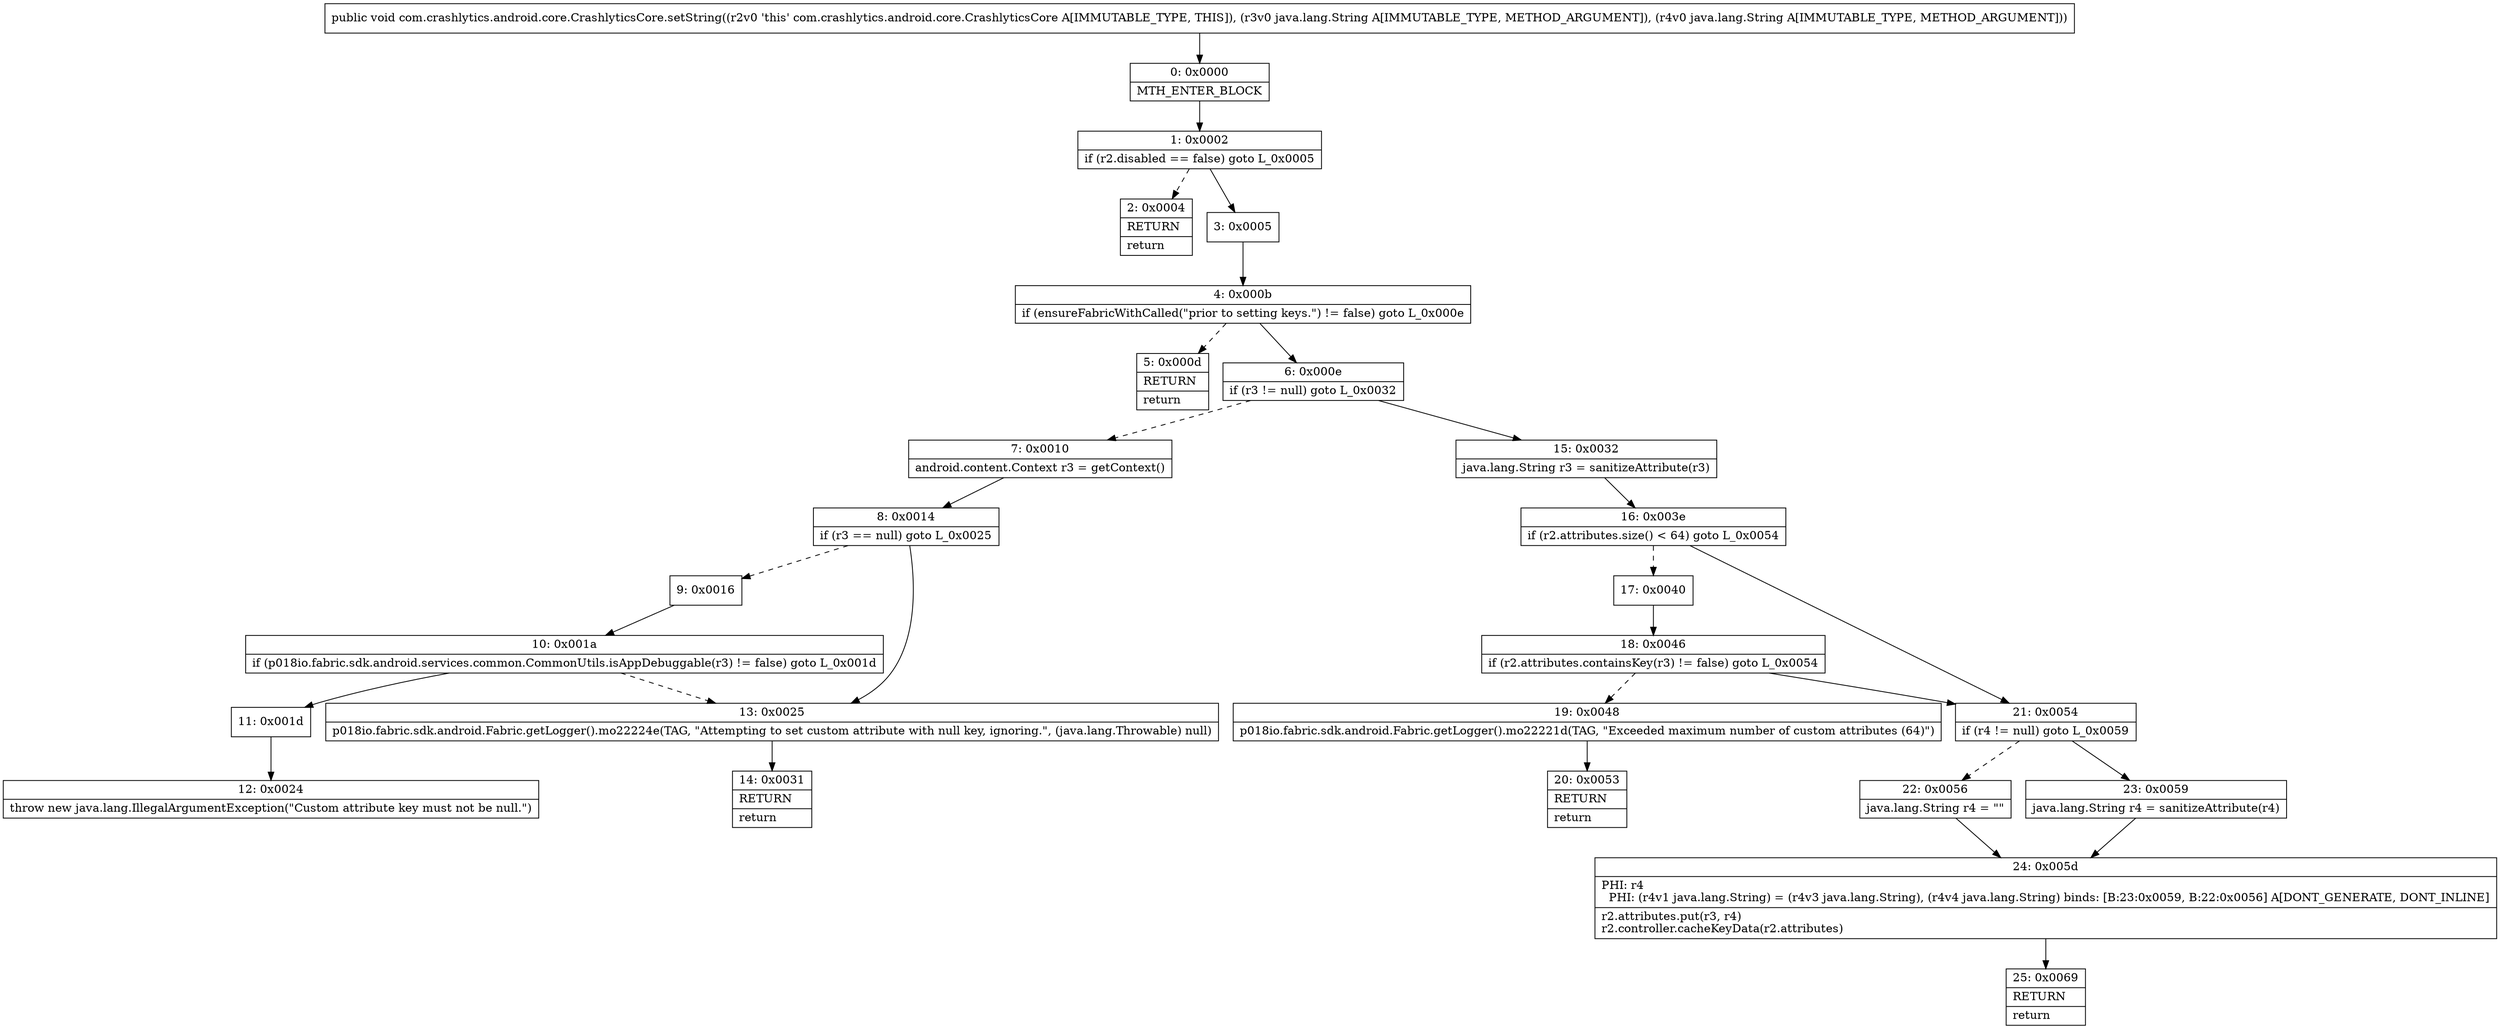 digraph "CFG forcom.crashlytics.android.core.CrashlyticsCore.setString(Ljava\/lang\/String;Ljava\/lang\/String;)V" {
Node_0 [shape=record,label="{0\:\ 0x0000|MTH_ENTER_BLOCK\l}"];
Node_1 [shape=record,label="{1\:\ 0x0002|if (r2.disabled == false) goto L_0x0005\l}"];
Node_2 [shape=record,label="{2\:\ 0x0004|RETURN\l|return\l}"];
Node_3 [shape=record,label="{3\:\ 0x0005}"];
Node_4 [shape=record,label="{4\:\ 0x000b|if (ensureFabricWithCalled(\"prior to setting keys.\") != false) goto L_0x000e\l}"];
Node_5 [shape=record,label="{5\:\ 0x000d|RETURN\l|return\l}"];
Node_6 [shape=record,label="{6\:\ 0x000e|if (r3 != null) goto L_0x0032\l}"];
Node_7 [shape=record,label="{7\:\ 0x0010|android.content.Context r3 = getContext()\l}"];
Node_8 [shape=record,label="{8\:\ 0x0014|if (r3 == null) goto L_0x0025\l}"];
Node_9 [shape=record,label="{9\:\ 0x0016}"];
Node_10 [shape=record,label="{10\:\ 0x001a|if (p018io.fabric.sdk.android.services.common.CommonUtils.isAppDebuggable(r3) != false) goto L_0x001d\l}"];
Node_11 [shape=record,label="{11\:\ 0x001d}"];
Node_12 [shape=record,label="{12\:\ 0x0024|throw new java.lang.IllegalArgumentException(\"Custom attribute key must not be null.\")\l}"];
Node_13 [shape=record,label="{13\:\ 0x0025|p018io.fabric.sdk.android.Fabric.getLogger().mo22224e(TAG, \"Attempting to set custom attribute with null key, ignoring.\", (java.lang.Throwable) null)\l}"];
Node_14 [shape=record,label="{14\:\ 0x0031|RETURN\l|return\l}"];
Node_15 [shape=record,label="{15\:\ 0x0032|java.lang.String r3 = sanitizeAttribute(r3)\l}"];
Node_16 [shape=record,label="{16\:\ 0x003e|if (r2.attributes.size() \< 64) goto L_0x0054\l}"];
Node_17 [shape=record,label="{17\:\ 0x0040}"];
Node_18 [shape=record,label="{18\:\ 0x0046|if (r2.attributes.containsKey(r3) != false) goto L_0x0054\l}"];
Node_19 [shape=record,label="{19\:\ 0x0048|p018io.fabric.sdk.android.Fabric.getLogger().mo22221d(TAG, \"Exceeded maximum number of custom attributes (64)\")\l}"];
Node_20 [shape=record,label="{20\:\ 0x0053|RETURN\l|return\l}"];
Node_21 [shape=record,label="{21\:\ 0x0054|if (r4 != null) goto L_0x0059\l}"];
Node_22 [shape=record,label="{22\:\ 0x0056|java.lang.String r4 = \"\"\l}"];
Node_23 [shape=record,label="{23\:\ 0x0059|java.lang.String r4 = sanitizeAttribute(r4)\l}"];
Node_24 [shape=record,label="{24\:\ 0x005d|PHI: r4 \l  PHI: (r4v1 java.lang.String) = (r4v3 java.lang.String), (r4v4 java.lang.String) binds: [B:23:0x0059, B:22:0x0056] A[DONT_GENERATE, DONT_INLINE]\l|r2.attributes.put(r3, r4)\lr2.controller.cacheKeyData(r2.attributes)\l}"];
Node_25 [shape=record,label="{25\:\ 0x0069|RETURN\l|return\l}"];
MethodNode[shape=record,label="{public void com.crashlytics.android.core.CrashlyticsCore.setString((r2v0 'this' com.crashlytics.android.core.CrashlyticsCore A[IMMUTABLE_TYPE, THIS]), (r3v0 java.lang.String A[IMMUTABLE_TYPE, METHOD_ARGUMENT]), (r4v0 java.lang.String A[IMMUTABLE_TYPE, METHOD_ARGUMENT])) }"];
MethodNode -> Node_0;
Node_0 -> Node_1;
Node_1 -> Node_2[style=dashed];
Node_1 -> Node_3;
Node_3 -> Node_4;
Node_4 -> Node_5[style=dashed];
Node_4 -> Node_6;
Node_6 -> Node_7[style=dashed];
Node_6 -> Node_15;
Node_7 -> Node_8;
Node_8 -> Node_9[style=dashed];
Node_8 -> Node_13;
Node_9 -> Node_10;
Node_10 -> Node_11;
Node_10 -> Node_13[style=dashed];
Node_11 -> Node_12;
Node_13 -> Node_14;
Node_15 -> Node_16;
Node_16 -> Node_17[style=dashed];
Node_16 -> Node_21;
Node_17 -> Node_18;
Node_18 -> Node_19[style=dashed];
Node_18 -> Node_21;
Node_19 -> Node_20;
Node_21 -> Node_22[style=dashed];
Node_21 -> Node_23;
Node_22 -> Node_24;
Node_23 -> Node_24;
Node_24 -> Node_25;
}

